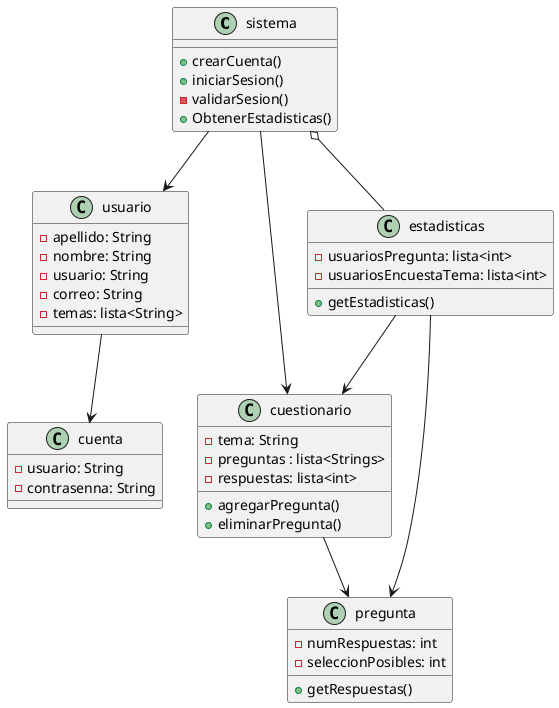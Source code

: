 @startuml 
class sistema{
    +crearCuenta()
    +iniciarSesion()
    -validarSesion()
    +ObtenerEstadisticas()
}
class usuario{
    -apellido: String
    -nombre: String 
    -usuario: String 
    -correo: String 
    -temas: lista<String>
}
class estadisticas{
    -usuariosPregunta: lista<int>
    -usuariosEncuestaTema: lista<int>
    +getEstadisticas()
}
class cuenta{
    -usuario: String
    -contrasenna: String
}
class cuestionario{
    -tema: String
    -preguntas : lista<Strings>
    -respuestas: lista<int>
    +agregarPregunta()
    +eliminarPregunta()
}
class pregunta{
    -numRespuestas: int
    -seleccionPosibles: int 
    +getRespuestas()
}
sistema --> usuario
usuario--> cuenta
sistema --> cuestionario
cuestionario --> pregunta
sistema o-- estadisticas
estadisticas --> pregunta
estadisticas --> cuestionario
@enduml